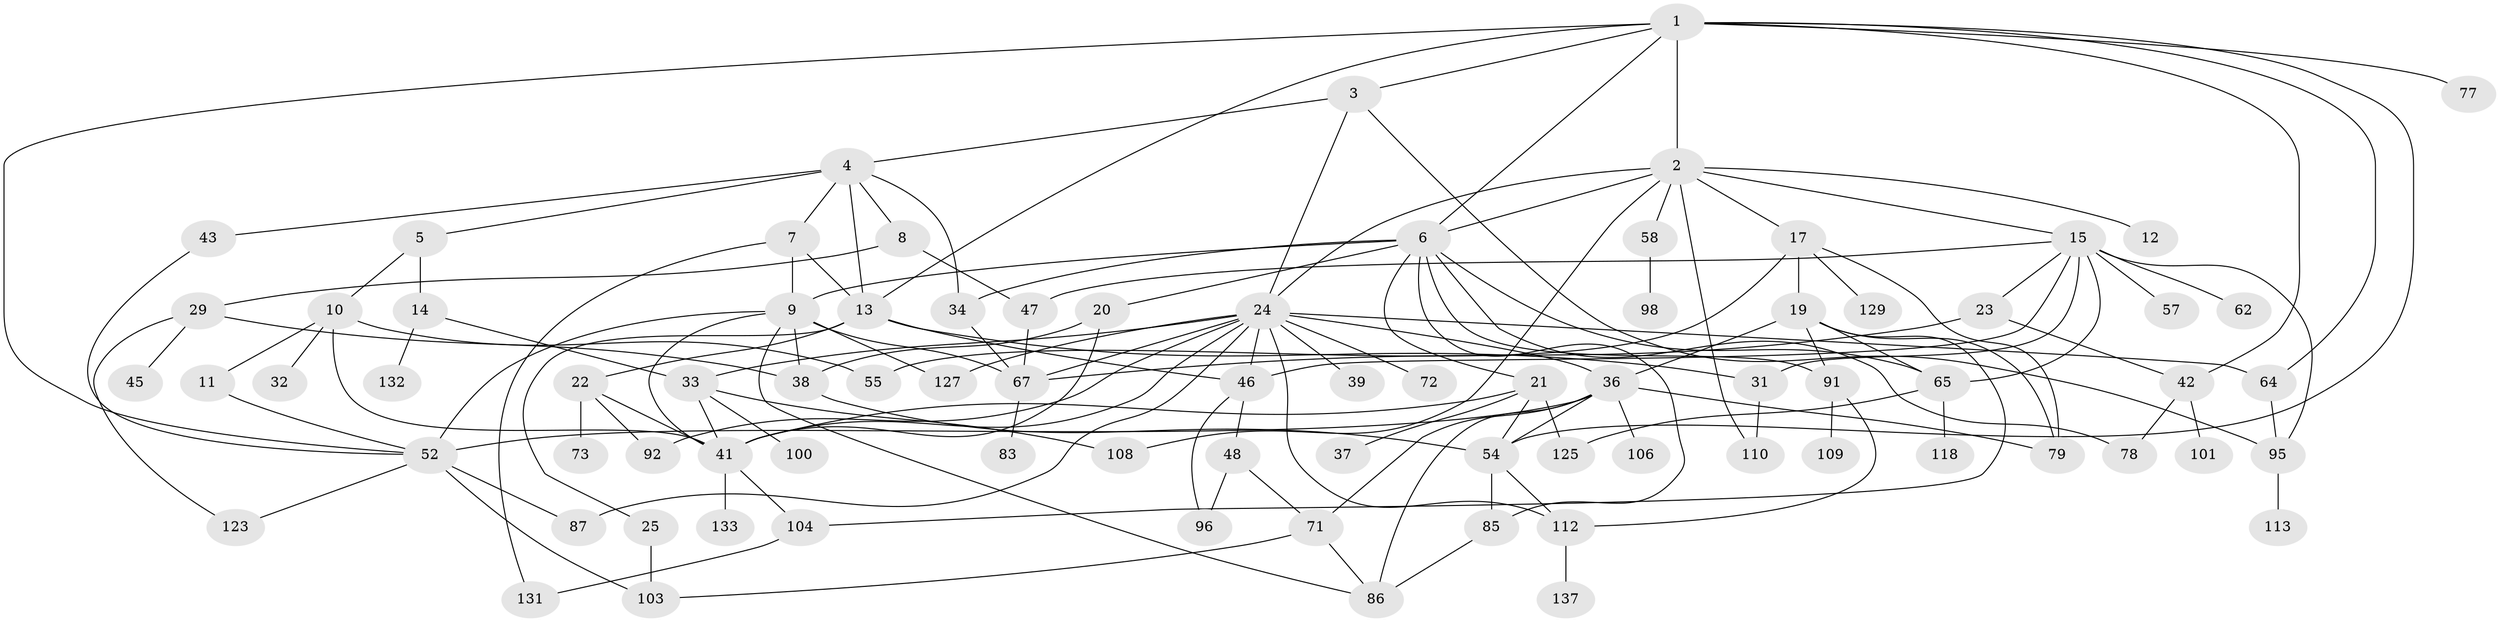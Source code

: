 // original degree distribution, {7: 0.0364963503649635, 9: 0.0072992700729927005, 4: 0.1678832116788321, 3: 0.1897810218978102, 5: 0.10218978102189781, 8: 0.0072992700729927005, 2: 0.25547445255474455, 1: 0.21897810218978103, 6: 0.014598540145985401}
// Generated by graph-tools (version 1.1) at 2025/17/03/04/25 18:17:03]
// undirected, 82 vertices, 142 edges
graph export_dot {
graph [start="1"]
  node [color=gray90,style=filled];
  1 [super="+51+35"];
  2;
  3 [super="+27"];
  4;
  5;
  6 [super="+88"];
  7;
  8;
  9 [super="+84"];
  10;
  11;
  12;
  13 [super="+63+75"];
  14 [super="+99"];
  15 [super="+16"];
  17 [super="+28"];
  19 [super="+97"];
  20;
  21 [super="+82+49"];
  22 [super="+50"];
  23;
  24 [super="+69+26+90"];
  25;
  29;
  31;
  32 [super="+89"];
  33 [super="+61"];
  34 [super="+53"];
  36 [super="+40+120+60+102"];
  37;
  38 [super="+134+93+56"];
  39;
  41 [super="+80"];
  42 [super="+128"];
  43 [super="+126+116"];
  45;
  46 [super="+70+121"];
  47;
  48 [super="+74"];
  52 [super="+66"];
  54 [super="+76+59"];
  55;
  57;
  58;
  62;
  64;
  65 [super="+135"];
  67 [super="+81"];
  71 [super="+122"];
  72;
  73;
  77 [super="+115"];
  78;
  79 [super="+114"];
  83;
  85;
  86 [super="+107"];
  87;
  91;
  92;
  95 [super="+105"];
  96;
  98;
  100 [super="+136"];
  101;
  103;
  104;
  106;
  108;
  109;
  110;
  112 [super="+117"];
  113;
  118;
  123;
  125;
  127;
  129;
  131;
  132;
  133;
  137;
  1 -- 2;
  1 -- 3;
  1 -- 52;
  1 -- 64;
  1 -- 42;
  1 -- 77;
  1 -- 6;
  1 -- 54;
  1 -- 13;
  2 -- 6;
  2 -- 12;
  2 -- 15;
  2 -- 17;
  2 -- 24;
  2 -- 58;
  2 -- 110;
  2 -- 108;
  3 -- 4;
  3 -- 24;
  3 -- 95;
  4 -- 5;
  4 -- 7;
  4 -- 8;
  4 -- 34;
  4 -- 43;
  4 -- 13;
  5 -- 10;
  5 -- 14;
  6 -- 20;
  6 -- 21;
  6 -- 9;
  6 -- 34;
  6 -- 85;
  6 -- 91;
  6 -- 78;
  6 -- 65;
  7 -- 9;
  7 -- 13;
  7 -- 131;
  8 -- 29;
  8 -- 47;
  9 -- 38;
  9 -- 127;
  9 -- 86;
  9 -- 52;
  9 -- 41;
  9 -- 67;
  10 -- 11;
  10 -- 32;
  10 -- 55;
  10 -- 41;
  11 -- 52;
  13 -- 22;
  13 -- 25;
  13 -- 31;
  13 -- 46;
  14 -- 132;
  14 -- 33;
  15 -- 65 [weight=2];
  15 -- 95;
  15 -- 46;
  15 -- 47;
  15 -- 23;
  15 -- 57;
  15 -- 62;
  15 -- 31;
  17 -- 19;
  17 -- 129;
  17 -- 55;
  17 -- 79;
  19 -- 79;
  19 -- 91;
  19 -- 104;
  19 -- 65;
  19 -- 36;
  20 -- 41;
  20 -- 38;
  21 -- 37;
  21 -- 54;
  21 -- 125 [weight=2];
  21 -- 41;
  22 -- 73;
  22 -- 92;
  22 -- 41;
  23 -- 42;
  23 -- 67;
  24 -- 127;
  24 -- 46;
  24 -- 67;
  24 -- 112;
  24 -- 64;
  24 -- 33;
  24 -- 36;
  24 -- 39;
  24 -- 72;
  24 -- 87;
  24 -- 92;
  24 -- 41;
  25 -- 103;
  29 -- 45;
  29 -- 123;
  29 -- 38;
  31 -- 110;
  33 -- 100;
  33 -- 41;
  33 -- 108;
  34 -- 67;
  36 -- 71;
  36 -- 106;
  36 -- 52;
  36 -- 79;
  36 -- 54;
  36 -- 86;
  38 -- 54;
  41 -- 133;
  41 -- 104;
  42 -- 78;
  42 -- 101;
  43 -- 52;
  46 -- 48 [weight=2];
  46 -- 96;
  47 -- 67;
  48 -- 96;
  48 -- 71;
  52 -- 123;
  52 -- 103;
  52 -- 87;
  54 -- 85;
  54 -- 112;
  58 -- 98;
  64 -- 95 [weight=2];
  65 -- 118;
  65 -- 125;
  67 -- 83;
  71 -- 103;
  71 -- 86;
  85 -- 86;
  91 -- 109;
  91 -- 112;
  95 -- 113;
  104 -- 131;
  112 -- 137;
}

